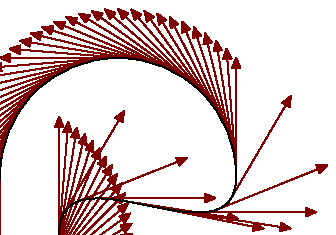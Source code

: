 beginfig(0)

path p, q;

p=halfcircle scaled -1.5cm
		..halfcircle scaled 3cm shifted (1.5cm, .75cm)
		..cycle;

for t:=0 step .1 until length p:
	drawarrow (point t of p)--((point t of p)+(unitvector(direction t of p)*1.5cm))
			withcolor .5red withpen tinypen;
endfor

draw p withpen boldpen;

endfig
